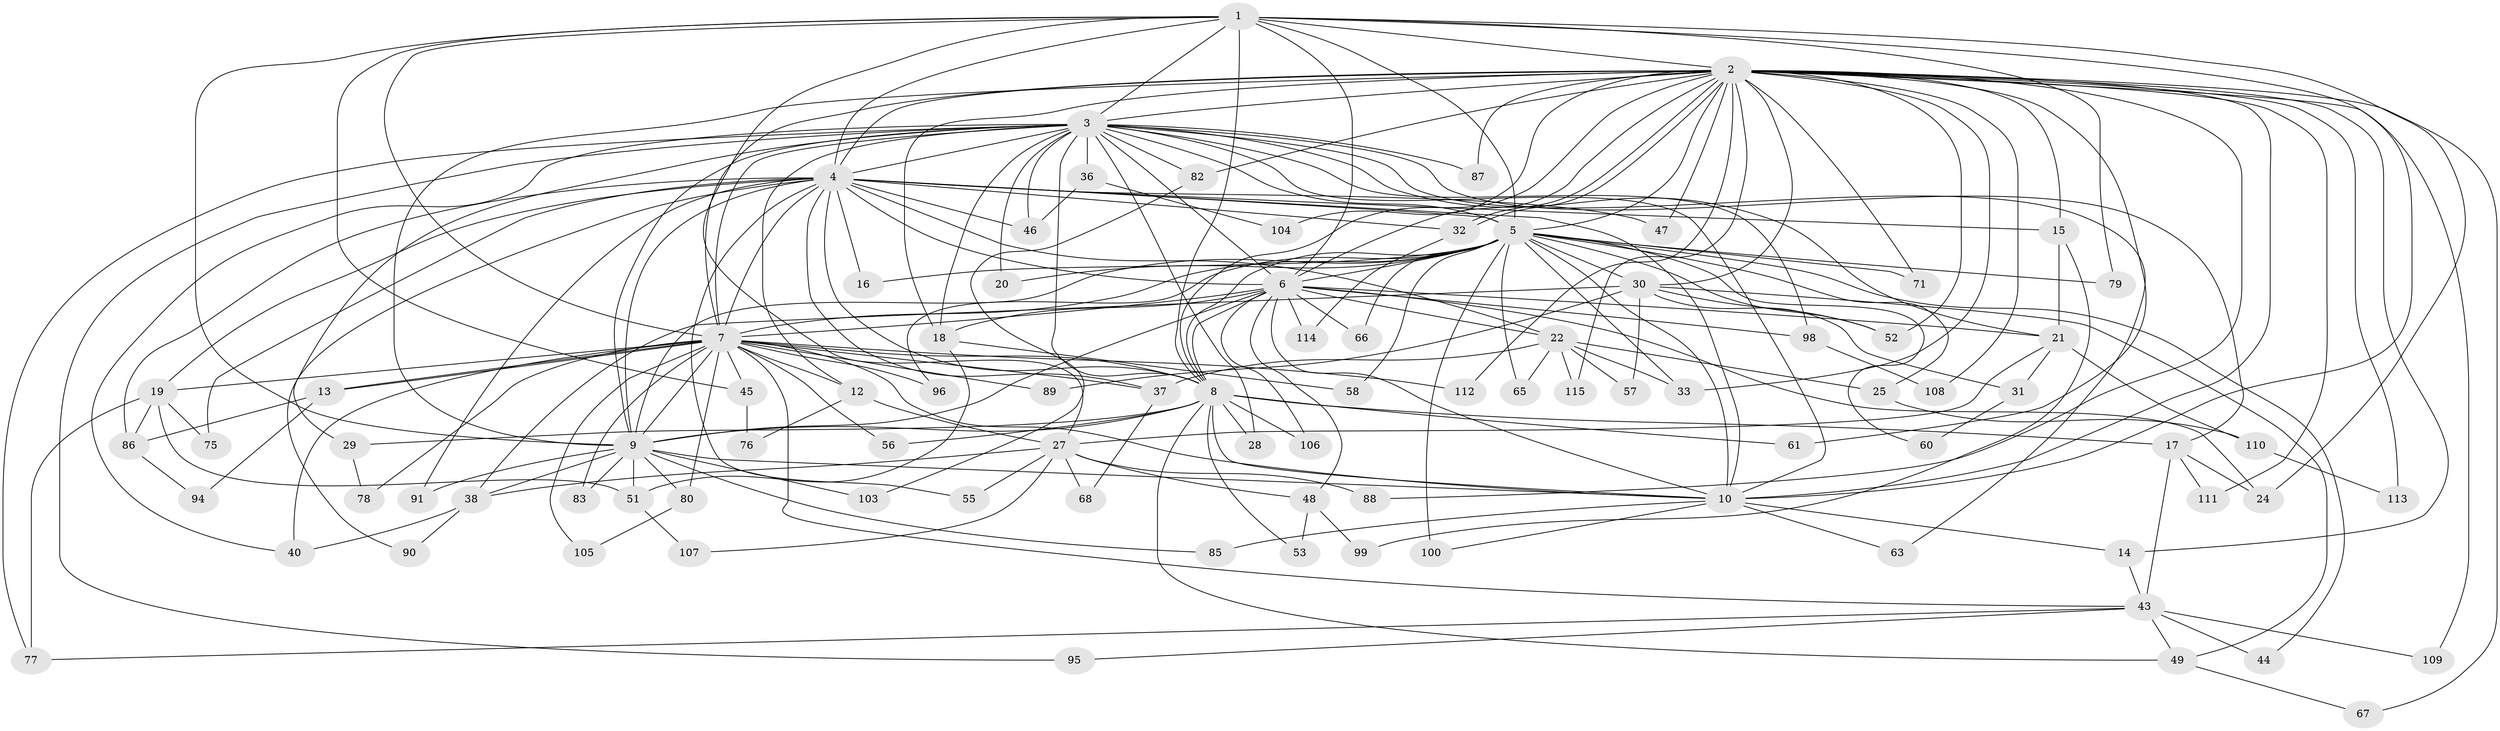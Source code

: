 // Generated by graph-tools (version 1.1) at 2025/23/03/03/25 07:23:37]
// undirected, 90 vertices, 220 edges
graph export_dot {
graph [start="1"]
  node [color=gray90,style=filled];
  1;
  2 [super="+70"];
  3 [super="+11"];
  4 [super="+41"];
  5 [super="+64"];
  6 [super="+34"];
  7 [super="+84"];
  8 [super="+23"];
  9 [super="+39"];
  10 [super="+73"];
  12;
  13 [super="+92"];
  14 [super="+54"];
  15;
  16;
  17;
  18 [super="+101"];
  19;
  20;
  21 [super="+26"];
  22 [super="+93"];
  24 [super="+74"];
  25;
  27 [super="+35"];
  28;
  29;
  30 [super="+62"];
  31;
  32 [super="+81"];
  33 [super="+69"];
  36 [super="+97"];
  37;
  38 [super="+42"];
  40;
  43 [super="+50"];
  44;
  45;
  46;
  47;
  48;
  49;
  51 [super="+72"];
  52 [super="+59"];
  53;
  55;
  56;
  57;
  58;
  60;
  61;
  63;
  65;
  66;
  67;
  68;
  71;
  75;
  76;
  77 [super="+102"];
  78;
  79;
  80;
  82;
  83;
  85;
  86;
  87;
  88;
  89;
  90;
  91;
  94;
  95;
  96;
  98;
  99;
  100;
  103;
  104;
  105;
  106;
  107;
  108;
  109;
  110;
  111;
  112;
  113;
  114;
  115;
  1 -- 2;
  1 -- 3;
  1 -- 4;
  1 -- 5;
  1 -- 6;
  1 -- 7;
  1 -- 8;
  1 -- 9;
  1 -- 10;
  1 -- 24;
  1 -- 45;
  1 -- 79;
  1 -- 27;
  2 -- 3;
  2 -- 4;
  2 -- 5 [weight=2];
  2 -- 6;
  2 -- 7;
  2 -- 8;
  2 -- 9 [weight=2];
  2 -- 10 [weight=2];
  2 -- 14;
  2 -- 15;
  2 -- 30 [weight=2];
  2 -- 32;
  2 -- 32;
  2 -- 47;
  2 -- 52;
  2 -- 61;
  2 -- 67;
  2 -- 71;
  2 -- 82;
  2 -- 87;
  2 -- 88;
  2 -- 104;
  2 -- 108;
  2 -- 109;
  2 -- 112;
  2 -- 113;
  2 -- 115;
  2 -- 111;
  2 -- 18;
  2 -- 33;
  3 -- 4;
  3 -- 5 [weight=2];
  3 -- 6;
  3 -- 7;
  3 -- 8;
  3 -- 9;
  3 -- 10;
  3 -- 12;
  3 -- 17;
  3 -- 18;
  3 -- 20;
  3 -- 28;
  3 -- 29;
  3 -- 36 [weight=2];
  3 -- 40;
  3 -- 46;
  3 -- 63;
  3 -- 77;
  3 -- 82;
  3 -- 87;
  3 -- 95;
  3 -- 98;
  3 -- 21;
  4 -- 5;
  4 -- 6;
  4 -- 7;
  4 -- 8;
  4 -- 9;
  4 -- 10;
  4 -- 15;
  4 -- 16;
  4 -- 19;
  4 -- 22;
  4 -- 37;
  4 -- 46;
  4 -- 47;
  4 -- 75;
  4 -- 86;
  4 -- 90;
  4 -- 91;
  4 -- 55;
  4 -- 32;
  5 -- 6;
  5 -- 7;
  5 -- 8;
  5 -- 9;
  5 -- 10;
  5 -- 16;
  5 -- 20;
  5 -- 25;
  5 -- 30;
  5 -- 33;
  5 -- 44;
  5 -- 52;
  5 -- 58;
  5 -- 60;
  5 -- 65;
  5 -- 66;
  5 -- 71;
  5 -- 79;
  5 -- 96;
  5 -- 100;
  6 -- 7;
  6 -- 8;
  6 -- 9;
  6 -- 10;
  6 -- 18;
  6 -- 21;
  6 -- 22;
  6 -- 48;
  6 -- 66;
  6 -- 98;
  6 -- 106;
  6 -- 114;
  6 -- 24;
  7 -- 8;
  7 -- 9;
  7 -- 10;
  7 -- 12;
  7 -- 13;
  7 -- 13;
  7 -- 19;
  7 -- 37;
  7 -- 43;
  7 -- 45;
  7 -- 56;
  7 -- 78;
  7 -- 80;
  7 -- 83;
  7 -- 89;
  7 -- 96;
  7 -- 105;
  7 -- 40;
  7 -- 112;
  8 -- 9;
  8 -- 10 [weight=2];
  8 -- 17;
  8 -- 28;
  8 -- 29;
  8 -- 49;
  8 -- 53;
  8 -- 56;
  8 -- 61;
  8 -- 106;
  9 -- 10;
  9 -- 80;
  9 -- 83;
  9 -- 85;
  9 -- 91;
  9 -- 103;
  9 -- 38;
  9 -- 51;
  10 -- 14;
  10 -- 63;
  10 -- 85;
  10 -- 100;
  12 -- 27;
  12 -- 76;
  13 -- 94;
  13 -- 86;
  14 -- 43;
  15 -- 21;
  15 -- 99;
  17 -- 24;
  17 -- 43;
  17 -- 111;
  18 -- 51;
  18 -- 58;
  19 -- 51;
  19 -- 75;
  19 -- 86;
  19 -- 77;
  21 -- 27;
  21 -- 110;
  21 -- 31;
  22 -- 25;
  22 -- 33;
  22 -- 57;
  22 -- 65;
  22 -- 115;
  22 -- 37;
  25 -- 110;
  27 -- 38;
  27 -- 48;
  27 -- 55;
  27 -- 68;
  27 -- 88;
  27 -- 107;
  29 -- 78;
  30 -- 31;
  30 -- 38;
  30 -- 49;
  30 -- 57;
  30 -- 89;
  30 -- 52;
  31 -- 60;
  32 -- 114;
  36 -- 104;
  36 -- 46;
  37 -- 68;
  38 -- 40;
  38 -- 90;
  43 -- 44;
  43 -- 95;
  43 -- 109;
  43 -- 49;
  43 -- 77;
  45 -- 76;
  48 -- 53;
  48 -- 99;
  49 -- 67;
  51 -- 107;
  80 -- 105;
  82 -- 103;
  86 -- 94;
  98 -- 108;
  110 -- 113;
}
